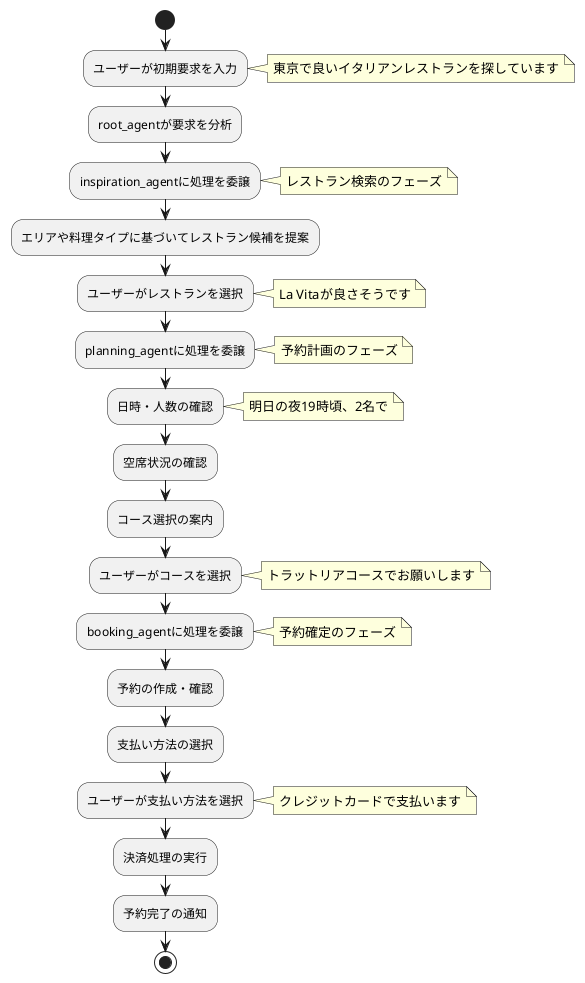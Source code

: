 @startuml
skinparam backgroundColor white

start
:ユーザーが初期要求を入力;
note right: 東京で良いイタリアンレストランを探しています

:root_agentが要求を分析;

:inspiration_agentに処理を委譲;
note right: レストラン検索のフェーズ

:エリアや料理タイプに基づいてレストラン候補を提案;

:ユーザーがレストランを選択;
note right: La Vitaが良さそうです

:planning_agentに処理を委譲;
note right: 予約計画のフェーズ

:日時・人数の確認;
note right: 明日の夜19時頃、2名で

:空席状況の確認;

:コース選択の案内;

:ユーザーがコースを選択;
note right: トラットリアコースでお願いします

:booking_agentに処理を委譲;
note right: 予約確定のフェーズ

:予約の作成・確認;

:支払い方法の選択;

:ユーザーが支払い方法を選択;
note right: クレジットカードで支払います

:決済処理の実行;

:予約完了の通知;

stop
@enduml
